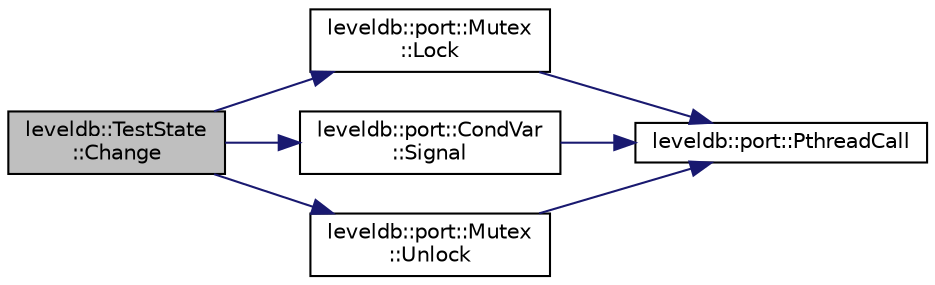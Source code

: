 digraph "leveldb::TestState::Change"
{
  edge [fontname="Helvetica",fontsize="10",labelfontname="Helvetica",labelfontsize="10"];
  node [fontname="Helvetica",fontsize="10",shape=record];
  rankdir="LR";
  Node1 [label="leveldb::TestState\l::Change",height=0.2,width=0.4,color="black", fillcolor="grey75", style="filled" fontcolor="black"];
  Node1 -> Node2 [color="midnightblue",fontsize="10",style="solid",fontname="Helvetica"];
  Node2 [label="leveldb::port::Mutex\l::Lock",height=0.2,width=0.4,color="black", fillcolor="white", style="filled",URL="$classleveldb_1_1port_1_1_mutex.html#a9a4da7195ce1802c077bc4d0035d4dd1"];
  Node2 -> Node3 [color="midnightblue",fontsize="10",style="solid",fontname="Helvetica"];
  Node3 [label="leveldb::port::PthreadCall",height=0.2,width=0.4,color="black", fillcolor="white", style="filled",URL="$namespaceleveldb_1_1port.html#a614e0b6f0b21d697fe4001dbe3d8798b"];
  Node1 -> Node4 [color="midnightblue",fontsize="10",style="solid",fontname="Helvetica"];
  Node4 [label="leveldb::port::CondVar\l::Signal",height=0.2,width=0.4,color="black", fillcolor="white", style="filled",URL="$classleveldb_1_1port_1_1_cond_var.html#ac36a2038b058b24886741c99e4a7d7d4"];
  Node4 -> Node3 [color="midnightblue",fontsize="10",style="solid",fontname="Helvetica"];
  Node1 -> Node5 [color="midnightblue",fontsize="10",style="solid",fontname="Helvetica"];
  Node5 [label="leveldb::port::Mutex\l::Unlock",height=0.2,width=0.4,color="black", fillcolor="white", style="filled",URL="$classleveldb_1_1port_1_1_mutex.html#a9d69a21c53dad7732b2006acf87f006b"];
  Node5 -> Node3 [color="midnightblue",fontsize="10",style="solid",fontname="Helvetica"];
}
